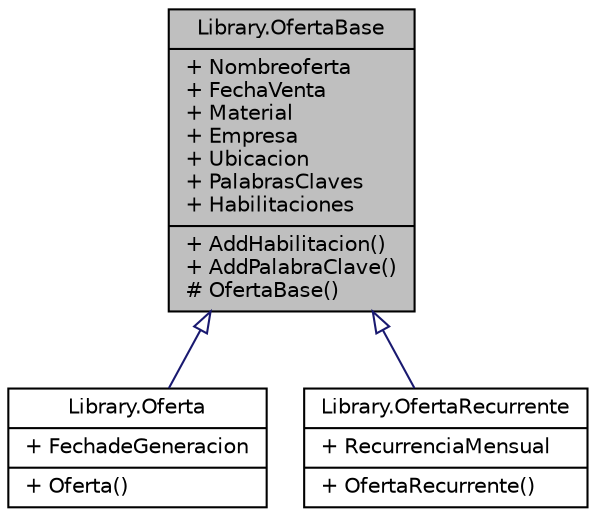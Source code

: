 digraph "Library.OfertaBase"
{
 // INTERACTIVE_SVG=YES
 // LATEX_PDF_SIZE
  edge [fontname="Helvetica",fontsize="10",labelfontname="Helvetica",labelfontsize="10"];
  node [fontname="Helvetica",fontsize="10",shape=record];
  Node1 [label="{Library.OfertaBase\n|+ Nombreoferta\l+ FechaVenta\l+ Material\l+ Empresa\l+ Ubicacion\l+ PalabrasClaves\l+ Habilitaciones\l|+ AddHabilitacion()\l+ AddPalabraClave()\l# OfertaBase()\l}",height=0.2,width=0.4,color="black", fillcolor="grey75", style="filled", fontcolor="black",tooltip="Clase abstracta que representa la base de oferta. Es experta en la creación de ofertas...."];
  Node1 -> Node2 [dir="back",color="midnightblue",fontsize="10",style="solid",arrowtail="onormal"];
  Node2 [label="{Library.Oferta\n|+ FechadeGeneracion\l|+ Oferta()\l}",height=0.2,width=0.4,color="black", fillcolor="white", style="filled",URL="$classLibrary_1_1Oferta.html",tooltip="Esta clase representa una oferta. Es una subclase de OfertaBase Esto se debe a porque al ser una ofer..."];
  Node1 -> Node3 [dir="back",color="midnightblue",fontsize="10",style="solid",arrowtail="onormal"];
  Node3 [label="{Library.OfertaRecurrente\n|+ RecurrenciaMensual\l|+ OfertaRecurrente()\l}",height=0.2,width=0.4,color="black", fillcolor="white", style="filled",URL="$classLibrary_1_1OfertaRecurrente.html",tooltip="Esta clase representa una oferta recurrente. Es una subclase de OfertaBase Esto se debe a porque al s..."];
}
